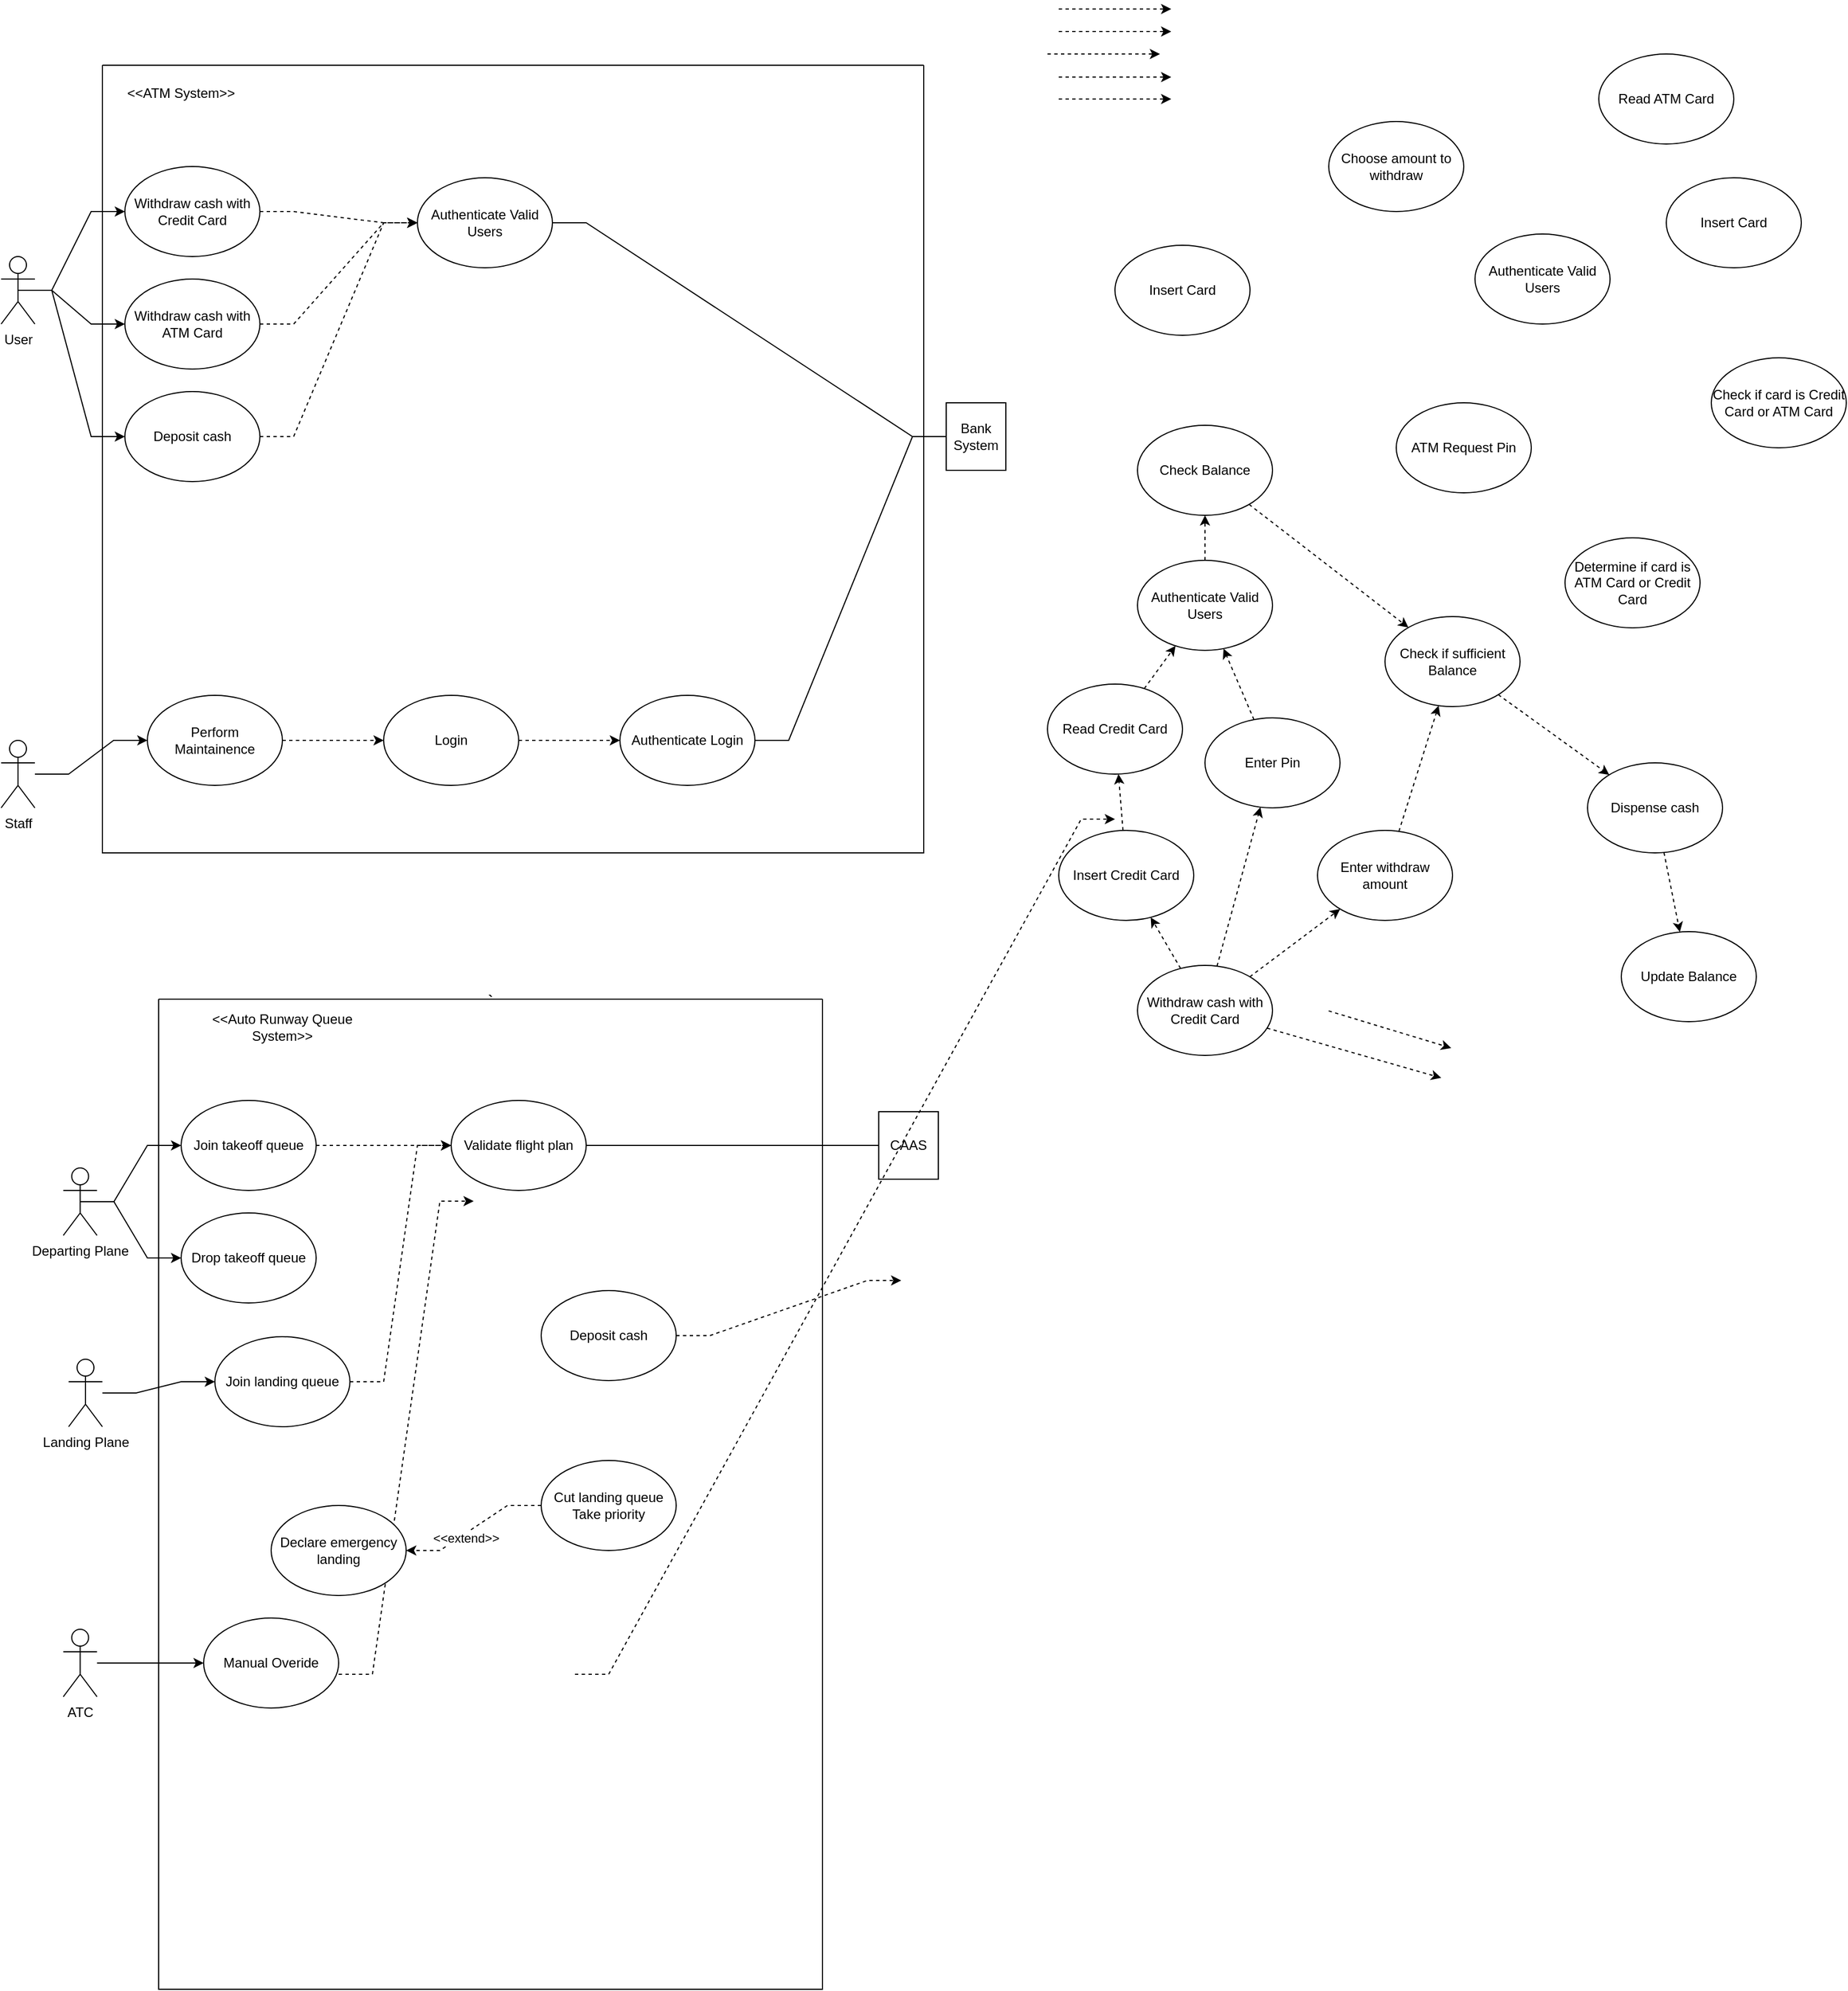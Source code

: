 <mxfile version="24.4.8" type="device">
  <diagram name="Page-1" id="pdoVnyybnCv4D2ovEP3B">
    <mxGraphModel dx="1828" dy="1008" grid="1" gridSize="10" guides="1" tooltips="1" connect="1" arrows="1" fold="1" page="1" pageScale="1" pageWidth="827" pageHeight="1169" math="0" shadow="0">
      <root>
        <mxCell id="0" />
        <mxCell id="1" parent="0" />
        <mxCell id="ruIGcKlg1MBZQRnojcQm-5" value="Dispense cash" style="ellipse;whiteSpace=wrap;html=1;" vertex="1" parent="1">
          <mxGeometry x="1440" y="700" width="120" height="80" as="geometry" />
        </mxCell>
        <mxCell id="ruIGcKlg1MBZQRnojcQm-49" style="edgeStyle=entityRelationEdgeStyle;rounded=0;orthogonalLoop=1;jettySize=auto;html=1;startArrow=none;startFill=0;endArrow=none;endFill=0;" edge="1" parent="1" source="ruIGcKlg1MBZQRnojcQm-8" target="ruIGcKlg1MBZQRnojcQm-38">
          <mxGeometry relative="1" as="geometry" />
        </mxCell>
        <mxCell id="ruIGcKlg1MBZQRnojcQm-8" value="Bank System" style="rounded=0;whiteSpace=wrap;html=1;" vertex="1" parent="1">
          <mxGeometry x="870" y="380" width="53" height="60" as="geometry" />
        </mxCell>
        <mxCell id="ruIGcKlg1MBZQRnojcQm-41" style="edgeStyle=entityRelationEdgeStyle;rounded=0;orthogonalLoop=1;jettySize=auto;html=1;exitX=0.5;exitY=0.5;exitDx=0;exitDy=0;exitPerimeter=0;entryX=0;entryY=0.5;entryDx=0;entryDy=0;" edge="1" parent="1" source="ruIGcKlg1MBZQRnojcQm-10" target="ruIGcKlg1MBZQRnojcQm-30">
          <mxGeometry relative="1" as="geometry">
            <mxPoint x="80" y="360" as="targetPoint" />
          </mxGeometry>
        </mxCell>
        <mxCell id="ruIGcKlg1MBZQRnojcQm-42" style="edgeStyle=entityRelationEdgeStyle;rounded=0;orthogonalLoop=1;jettySize=auto;html=1;exitX=0.5;exitY=0.5;exitDx=0;exitDy=0;exitPerimeter=0;entryX=0;entryY=0.5;entryDx=0;entryDy=0;" edge="1" parent="1" source="ruIGcKlg1MBZQRnojcQm-10" target="ruIGcKlg1MBZQRnojcQm-31">
          <mxGeometry relative="1" as="geometry" />
        </mxCell>
        <mxCell id="ruIGcKlg1MBZQRnojcQm-43" style="edgeStyle=entityRelationEdgeStyle;rounded=0;orthogonalLoop=1;jettySize=auto;html=1;exitX=0.5;exitY=0.5;exitDx=0;exitDy=0;exitPerimeter=0;entryX=0;entryY=0.5;entryDx=0;entryDy=0;" edge="1" parent="1" source="ruIGcKlg1MBZQRnojcQm-10" target="ruIGcKlg1MBZQRnojcQm-16">
          <mxGeometry relative="1" as="geometry">
            <mxPoint x="80" y="600" as="targetPoint" />
          </mxGeometry>
        </mxCell>
        <mxCell id="ruIGcKlg1MBZQRnojcQm-10" value="User" style="shape=umlActor;verticalLabelPosition=bottom;verticalAlign=top;html=1;outlineConnect=0;" vertex="1" parent="1">
          <mxGeometry x="30" y="250" width="30" height="60" as="geometry" />
        </mxCell>
        <mxCell id="ruIGcKlg1MBZQRnojcQm-11" value="Check Balance" style="ellipse;whiteSpace=wrap;html=1;" vertex="1" parent="1">
          <mxGeometry x="1040" y="400" width="120" height="80" as="geometry" />
        </mxCell>
        <mxCell id="ruIGcKlg1MBZQRnojcQm-12" value="Check if sufficient Balance" style="ellipse;whiteSpace=wrap;html=1;" vertex="1" parent="1">
          <mxGeometry x="1260" y="570" width="120" height="80" as="geometry" />
        </mxCell>
        <mxCell id="ruIGcKlg1MBZQRnojcQm-13" value="Choose amount to withdraw" style="ellipse;whiteSpace=wrap;html=1;" vertex="1" parent="1">
          <mxGeometry x="1210" y="130" width="120" height="80" as="geometry" />
        </mxCell>
        <mxCell id="ruIGcKlg1MBZQRnojcQm-15" value="Read ATM Card" style="ellipse;whiteSpace=wrap;html=1;" vertex="1" parent="1">
          <mxGeometry x="1450" y="70" width="120" height="80" as="geometry" />
        </mxCell>
        <mxCell id="ruIGcKlg1MBZQRnojcQm-17" value="Read Credit Card" style="ellipse;whiteSpace=wrap;html=1;" vertex="1" parent="1">
          <mxGeometry x="960" y="630" width="120" height="80" as="geometry" />
        </mxCell>
        <mxCell id="ruIGcKlg1MBZQRnojcQm-18" value="Authenticate Valid Users" style="ellipse;whiteSpace=wrap;html=1;" vertex="1" parent="1">
          <mxGeometry x="1340" y="230" width="120" height="80" as="geometry" />
        </mxCell>
        <mxCell id="ruIGcKlg1MBZQRnojcQm-19" value="Determine if card is ATM Card or Credit Card" style="ellipse;whiteSpace=wrap;html=1;" vertex="1" parent="1">
          <mxGeometry x="1420" y="500" width="120" height="80" as="geometry" />
        </mxCell>
        <mxCell id="ruIGcKlg1MBZQRnojcQm-45" style="edgeStyle=entityRelationEdgeStyle;rounded=0;orthogonalLoop=1;jettySize=auto;html=1;" edge="1" parent="1" source="ruIGcKlg1MBZQRnojcQm-33" target="ruIGcKlg1MBZQRnojcQm-35">
          <mxGeometry relative="1" as="geometry">
            <mxPoint x="80" y="840" as="targetPoint" />
          </mxGeometry>
        </mxCell>
        <mxCell id="ruIGcKlg1MBZQRnojcQm-33" value="Staff" style="shape=umlActor;verticalLabelPosition=bottom;verticalAlign=top;html=1;outlineConnect=0;" vertex="1" parent="1">
          <mxGeometry x="30" y="680" width="30" height="60" as="geometry" />
        </mxCell>
        <mxCell id="ruIGcKlg1MBZQRnojcQm-36" value="" style="endArrow=none;html=1;rounded=0;edgeStyle=entityRelationEdgeStyle;" edge="1" parent="1" source="ruIGcKlg1MBZQRnojcQm-8" target="ruIGcKlg1MBZQRnojcQm-7">
          <mxGeometry width="50" height="50" relative="1" as="geometry">
            <mxPoint x="680" y="500" as="sourcePoint" />
            <mxPoint x="730" y="450" as="targetPoint" />
          </mxGeometry>
        </mxCell>
        <mxCell id="ruIGcKlg1MBZQRnojcQm-60" value="" style="edgeStyle=entityRelationEdgeStyle;rounded=0;orthogonalLoop=1;jettySize=auto;html=1;dashed=1;" edge="1" parent="1">
          <mxGeometry relative="1" as="geometry">
            <mxPoint x="970" y="110" as="sourcePoint" />
            <mxPoint x="1070" y="110" as="targetPoint" />
          </mxGeometry>
        </mxCell>
        <mxCell id="ruIGcKlg1MBZQRnojcQm-63" value="" style="edgeStyle=entityRelationEdgeStyle;rounded=0;orthogonalLoop=1;jettySize=auto;html=1;dashed=1;" edge="1" parent="1">
          <mxGeometry relative="1" as="geometry">
            <mxPoint x="970" y="30" as="sourcePoint" />
            <mxPoint x="1070" y="30" as="targetPoint" />
          </mxGeometry>
        </mxCell>
        <mxCell id="ruIGcKlg1MBZQRnojcQm-64" value="" style="edgeStyle=entityRelationEdgeStyle;rounded=0;orthogonalLoop=1;jettySize=auto;html=1;dashed=1;" edge="1" parent="1">
          <mxGeometry relative="1" as="geometry">
            <mxPoint x="960" y="70" as="sourcePoint" />
            <mxPoint x="1060" y="70" as="targetPoint" />
          </mxGeometry>
        </mxCell>
        <mxCell id="ruIGcKlg1MBZQRnojcQm-67" value="" style="edgeStyle=entityRelationEdgeStyle;rounded=0;orthogonalLoop=1;jettySize=auto;html=1;dashed=1;" edge="1" parent="1">
          <mxGeometry relative="1" as="geometry">
            <mxPoint x="970" y="90.5" as="sourcePoint" />
            <mxPoint x="1070" y="90.5" as="targetPoint" />
          </mxGeometry>
        </mxCell>
        <mxCell id="ruIGcKlg1MBZQRnojcQm-68" value="" style="edgeStyle=entityRelationEdgeStyle;rounded=0;orthogonalLoop=1;jettySize=auto;html=1;dashed=1;" edge="1" parent="1">
          <mxGeometry relative="1" as="geometry">
            <mxPoint x="970" y="50" as="sourcePoint" />
            <mxPoint x="1070" y="50" as="targetPoint" />
          </mxGeometry>
        </mxCell>
        <mxCell id="ruIGcKlg1MBZQRnojcQm-69" value="Update Balance" style="ellipse;whiteSpace=wrap;html=1;" vertex="1" parent="1">
          <mxGeometry x="1470" y="850" width="120" height="80" as="geometry" />
        </mxCell>
        <mxCell id="ruIGcKlg1MBZQRnojcQm-76" value="Insert Card" style="ellipse;whiteSpace=wrap;html=1;" vertex="1" parent="1">
          <mxGeometry x="1020" y="240" width="120" height="80" as="geometry" />
        </mxCell>
        <mxCell id="ruIGcKlg1MBZQRnojcQm-77" value="" style="swimlane;startSize=0;" vertex="1" parent="1">
          <mxGeometry x="120" y="80" width="730" height="700" as="geometry">
            <mxRectangle x="100" y="230" width="50" height="40" as="alternateBounds" />
          </mxGeometry>
        </mxCell>
        <mxCell id="ruIGcKlg1MBZQRnojcQm-34" value="Login" style="ellipse;whiteSpace=wrap;html=1;" vertex="1" parent="ruIGcKlg1MBZQRnojcQm-77">
          <mxGeometry x="250" y="560" width="120" height="80" as="geometry" />
        </mxCell>
        <mxCell id="ruIGcKlg1MBZQRnojcQm-38" value="Authenticate Login" style="ellipse;whiteSpace=wrap;html=1;" vertex="1" parent="ruIGcKlg1MBZQRnojcQm-77">
          <mxGeometry x="460" y="560" width="120" height="80" as="geometry" />
        </mxCell>
        <mxCell id="ruIGcKlg1MBZQRnojcQm-35" value="Perform&lt;div&gt;Maintainence&lt;/div&gt;" style="ellipse;whiteSpace=wrap;html=1;" vertex="1" parent="ruIGcKlg1MBZQRnojcQm-77">
          <mxGeometry x="40" y="560" width="120" height="80" as="geometry" />
        </mxCell>
        <mxCell id="ruIGcKlg1MBZQRnojcQm-16" value="Deposit cash" style="ellipse;whiteSpace=wrap;html=1;" vertex="1" parent="ruIGcKlg1MBZQRnojcQm-77">
          <mxGeometry x="20" y="290" width="120" height="80" as="geometry" />
        </mxCell>
        <mxCell id="ruIGcKlg1MBZQRnojcQm-31" value="Withdraw cash with ATM Card" style="ellipse;whiteSpace=wrap;html=1;" vertex="1" parent="ruIGcKlg1MBZQRnojcQm-77">
          <mxGeometry x="20" y="190" width="120" height="80" as="geometry" />
        </mxCell>
        <mxCell id="ruIGcKlg1MBZQRnojcQm-30" value="Withdraw cash with Credit Card" style="ellipse;whiteSpace=wrap;html=1;" vertex="1" parent="ruIGcKlg1MBZQRnojcQm-77">
          <mxGeometry x="20" y="90" width="120" height="80" as="geometry" />
        </mxCell>
        <mxCell id="ruIGcKlg1MBZQRnojcQm-7" value="Authenticate Valid Users" style="ellipse;whiteSpace=wrap;html=1;" vertex="1" parent="ruIGcKlg1MBZQRnojcQm-77">
          <mxGeometry x="280" y="100" width="120" height="80" as="geometry" />
        </mxCell>
        <mxCell id="ruIGcKlg1MBZQRnojcQm-62" value="" style="edgeStyle=entityRelationEdgeStyle;rounded=0;orthogonalLoop=1;jettySize=auto;html=1;dashed=1;" edge="1" parent="ruIGcKlg1MBZQRnojcQm-77" source="ruIGcKlg1MBZQRnojcQm-30" target="ruIGcKlg1MBZQRnojcQm-7">
          <mxGeometry relative="1" as="geometry">
            <mxPoint x="214" y="100" as="sourcePoint" />
            <mxPoint x="314" y="100" as="targetPoint" />
          </mxGeometry>
        </mxCell>
        <mxCell id="ruIGcKlg1MBZQRnojcQm-73" value="" style="edgeStyle=entityRelationEdgeStyle;rounded=0;orthogonalLoop=1;jettySize=auto;html=1;dashed=1;" edge="1" parent="ruIGcKlg1MBZQRnojcQm-77" source="ruIGcKlg1MBZQRnojcQm-31" target="ruIGcKlg1MBZQRnojcQm-7">
          <mxGeometry relative="1" as="geometry">
            <mxPoint x="220" y="229.5" as="sourcePoint" />
            <mxPoint x="320" y="229.5" as="targetPoint" />
          </mxGeometry>
        </mxCell>
        <mxCell id="ruIGcKlg1MBZQRnojcQm-72" value="" style="edgeStyle=entityRelationEdgeStyle;rounded=0;orthogonalLoop=1;jettySize=auto;html=1;dashed=1;" edge="1" parent="ruIGcKlg1MBZQRnojcQm-77" source="ruIGcKlg1MBZQRnojcQm-16" target="ruIGcKlg1MBZQRnojcQm-7">
          <mxGeometry relative="1" as="geometry">
            <mxPoint x="262" y="289" as="sourcePoint" />
            <mxPoint x="300" y="330" as="targetPoint" />
          </mxGeometry>
        </mxCell>
        <mxCell id="ruIGcKlg1MBZQRnojcQm-78" value="" style="edgeStyle=entityRelationEdgeStyle;rounded=0;orthogonalLoop=1;jettySize=auto;html=1;dashed=1;" edge="1" parent="ruIGcKlg1MBZQRnojcQm-77" source="ruIGcKlg1MBZQRnojcQm-35" target="ruIGcKlg1MBZQRnojcQm-34">
          <mxGeometry relative="1" as="geometry">
            <mxPoint x="180" y="179.5" as="sourcePoint" />
            <mxPoint x="280" y="179.5" as="targetPoint" />
          </mxGeometry>
        </mxCell>
        <mxCell id="ruIGcKlg1MBZQRnojcQm-61" value="" style="edgeStyle=entityRelationEdgeStyle;rounded=0;orthogonalLoop=1;jettySize=auto;html=1;dashed=1;" edge="1" parent="ruIGcKlg1MBZQRnojcQm-77" source="ruIGcKlg1MBZQRnojcQm-34" target="ruIGcKlg1MBZQRnojcQm-38">
          <mxGeometry relative="1" as="geometry">
            <mxPoint x="750" y="-160" as="sourcePoint" />
            <mxPoint x="850" y="-160" as="targetPoint" />
          </mxGeometry>
        </mxCell>
        <mxCell id="ruIGcKlg1MBZQRnojcQm-9" value="&amp;lt;&amp;lt;ATM System&amp;gt;&amp;gt;" style="text;html=1;align=center;verticalAlign=middle;whiteSpace=wrap;rounded=0;" vertex="1" parent="ruIGcKlg1MBZQRnojcQm-77">
          <mxGeometry x="20" y="10" width="100" height="30" as="geometry" />
        </mxCell>
        <mxCell id="ruIGcKlg1MBZQRnojcQm-6" value="Insert Card" style="ellipse;whiteSpace=wrap;html=1;" vertex="1" parent="1">
          <mxGeometry x="1510" y="180" width="120" height="80" as="geometry" />
        </mxCell>
        <mxCell id="ruIGcKlg1MBZQRnojcQm-82" value="ATM Request Pin" style="ellipse;whiteSpace=wrap;html=1;" vertex="1" parent="1">
          <mxGeometry x="1270" y="380" width="120" height="80" as="geometry" />
        </mxCell>
        <mxCell id="ruIGcKlg1MBZQRnojcQm-83" value="Check if card is Credit Card or ATM Card" style="ellipse;whiteSpace=wrap;html=1;" vertex="1" parent="1">
          <mxGeometry x="1550" y="340" width="120" height="80" as="geometry" />
        </mxCell>
        <mxCell id="ruIGcKlg1MBZQRnojcQm-84" value="Withdraw cash with Credit Card" style="ellipse;whiteSpace=wrap;html=1;" vertex="1" parent="1">
          <mxGeometry x="1040" y="880" width="120" height="80" as="geometry" />
        </mxCell>
        <mxCell id="ruIGcKlg1MBZQRnojcQm-85" value="Insert Credit Card" style="ellipse;whiteSpace=wrap;html=1;" vertex="1" parent="1">
          <mxGeometry x="970" y="760" width="120" height="80" as="geometry" />
        </mxCell>
        <mxCell id="ruIGcKlg1MBZQRnojcQm-86" value="Enter Pin" style="ellipse;whiteSpace=wrap;html=1;" vertex="1" parent="1">
          <mxGeometry x="1100" y="660" width="120" height="80" as="geometry" />
        </mxCell>
        <mxCell id="ruIGcKlg1MBZQRnojcQm-88" value="" style="rounded=0;orthogonalLoop=1;jettySize=auto;html=1;dashed=1;" edge="1" parent="1" source="ruIGcKlg1MBZQRnojcQm-84" target="ruIGcKlg1MBZQRnojcQm-85">
          <mxGeometry relative="1" as="geometry">
            <mxPoint x="1030" y="810" as="sourcePoint" />
            <mxPoint x="1130" y="810" as="targetPoint" />
          </mxGeometry>
        </mxCell>
        <mxCell id="ruIGcKlg1MBZQRnojcQm-89" value="" style="rounded=0;orthogonalLoop=1;jettySize=auto;html=1;dashed=1;" edge="1" parent="1" source="ruIGcKlg1MBZQRnojcQm-84" target="ruIGcKlg1MBZQRnojcQm-86">
          <mxGeometry relative="1" as="geometry">
            <mxPoint x="1110.91" y="817.92" as="sourcePoint" />
            <mxPoint x="1048.91" y="761.92" as="targetPoint" />
          </mxGeometry>
        </mxCell>
        <mxCell id="ruIGcKlg1MBZQRnojcQm-90" value="" style="rounded=0;orthogonalLoop=1;jettySize=auto;html=1;dashed=1;" edge="1" parent="1" source="ruIGcKlg1MBZQRnojcQm-96" target="ruIGcKlg1MBZQRnojcQm-11">
          <mxGeometry relative="1" as="geometry">
            <mxPoint x="1170" y="800" as="sourcePoint" />
            <mxPoint x="1210" y="700" as="targetPoint" />
          </mxGeometry>
        </mxCell>
        <mxCell id="ruIGcKlg1MBZQRnojcQm-91" value="" style="rounded=0;orthogonalLoop=1;jettySize=auto;html=1;dashed=1;" edge="1" parent="1" source="ruIGcKlg1MBZQRnojcQm-11" target="ruIGcKlg1MBZQRnojcQm-12">
          <mxGeometry relative="1" as="geometry">
            <mxPoint x="1202" y="878" as="sourcePoint" />
            <mxPoint x="1140" y="822" as="targetPoint" />
          </mxGeometry>
        </mxCell>
        <mxCell id="ruIGcKlg1MBZQRnojcQm-92" value="" style="rounded=0;orthogonalLoop=1;jettySize=auto;html=1;dashed=1;" edge="1" parent="1" source="ruIGcKlg1MBZQRnojcQm-84" target="ruIGcKlg1MBZQRnojcQm-99">
          <mxGeometry relative="1" as="geometry">
            <mxPoint x="1231" y="956" as="sourcePoint" />
            <mxPoint x="1169" y="900" as="targetPoint" />
          </mxGeometry>
        </mxCell>
        <mxCell id="ruIGcKlg1MBZQRnojcQm-93" value="" style="rounded=0;orthogonalLoop=1;jettySize=auto;html=1;dashed=1;" edge="1" parent="1" source="ruIGcKlg1MBZQRnojcQm-99" target="ruIGcKlg1MBZQRnojcQm-12">
          <mxGeometry relative="1" as="geometry">
            <mxPoint x="1212" y="1006" as="sourcePoint" />
            <mxPoint x="1150" y="950" as="targetPoint" />
          </mxGeometry>
        </mxCell>
        <mxCell id="ruIGcKlg1MBZQRnojcQm-94" value="" style="rounded=0;orthogonalLoop=1;jettySize=auto;html=1;dashed=1;" edge="1" parent="1" source="ruIGcKlg1MBZQRnojcQm-84">
          <mxGeometry relative="1" as="geometry">
            <mxPoint x="1172" y="1026" as="sourcePoint" />
            <mxPoint x="1310" y="980" as="targetPoint" />
          </mxGeometry>
        </mxCell>
        <mxCell id="ruIGcKlg1MBZQRnojcQm-95" value="" style="rounded=0;orthogonalLoop=1;jettySize=auto;html=1;dashed=1;" edge="1" parent="1" source="ruIGcKlg1MBZQRnojcQm-85" target="ruIGcKlg1MBZQRnojcQm-17">
          <mxGeometry relative="1" as="geometry">
            <mxPoint x="1106" y="764" as="sourcePoint" />
            <mxPoint x="1210" y="620" as="targetPoint" />
          </mxGeometry>
        </mxCell>
        <mxCell id="ruIGcKlg1MBZQRnojcQm-96" value="Authenticate Valid Users" style="ellipse;whiteSpace=wrap;html=1;" vertex="1" parent="1">
          <mxGeometry x="1040" y="520" width="120" height="80" as="geometry" />
        </mxCell>
        <mxCell id="ruIGcKlg1MBZQRnojcQm-97" value="" style="rounded=0;orthogonalLoop=1;jettySize=auto;html=1;dashed=1;" edge="1" parent="1" source="ruIGcKlg1MBZQRnojcQm-17" target="ruIGcKlg1MBZQRnojcQm-96">
          <mxGeometry relative="1" as="geometry">
            <mxPoint x="1140.06" y="740.07" as="sourcePoint" />
            <mxPoint x="1244.06" y="596.07" as="targetPoint" />
          </mxGeometry>
        </mxCell>
        <mxCell id="ruIGcKlg1MBZQRnojcQm-98" value="" style="rounded=0;orthogonalLoop=1;jettySize=auto;html=1;dashed=1;" edge="1" parent="1" source="ruIGcKlg1MBZQRnojcQm-86" target="ruIGcKlg1MBZQRnojcQm-96">
          <mxGeometry relative="1" as="geometry">
            <mxPoint x="1210" y="729.0" as="sourcePoint" />
            <mxPoint x="1314" y="585.0" as="targetPoint" />
          </mxGeometry>
        </mxCell>
        <mxCell id="ruIGcKlg1MBZQRnojcQm-99" value="Enter withdraw amount" style="ellipse;whiteSpace=wrap;html=1;" vertex="1" parent="1">
          <mxGeometry x="1200" y="760" width="120" height="80" as="geometry" />
        </mxCell>
        <mxCell id="ruIGcKlg1MBZQRnojcQm-102" value="" style="rounded=0;orthogonalLoop=1;jettySize=auto;html=1;dashed=1;" edge="1" parent="1">
          <mxGeometry relative="1" as="geometry">
            <mxPoint x="1209.88" y="920.44" as="sourcePoint" />
            <mxPoint x="1318.88" y="953.44" as="targetPoint" />
          </mxGeometry>
        </mxCell>
        <mxCell id="ruIGcKlg1MBZQRnojcQm-103" value="" style="rounded=0;orthogonalLoop=1;jettySize=auto;html=1;dashed=1;" edge="1" parent="1" source="ruIGcKlg1MBZQRnojcQm-5" target="ruIGcKlg1MBZQRnojcQm-69">
          <mxGeometry relative="1" as="geometry">
            <mxPoint x="1301" y="903.5" as="sourcePoint" />
            <mxPoint x="1410" y="936.5" as="targetPoint" />
          </mxGeometry>
        </mxCell>
        <mxCell id="ruIGcKlg1MBZQRnojcQm-104" value="" style="rounded=0;orthogonalLoop=1;jettySize=auto;html=1;dashed=1;" edge="1" parent="1" source="ruIGcKlg1MBZQRnojcQm-12" target="ruIGcKlg1MBZQRnojcQm-5">
          <mxGeometry relative="1" as="geometry">
            <mxPoint x="1311" y="930" as="sourcePoint" />
            <mxPoint x="1420" y="963" as="targetPoint" />
          </mxGeometry>
        </mxCell>
        <mxCell id="ruIGcKlg1MBZQRnojcQm-106" value="CAAS" style="rounded=0;whiteSpace=wrap;html=1;" vertex="1" parent="1">
          <mxGeometry x="810" y="1010" width="53" height="60" as="geometry" />
        </mxCell>
        <mxCell id="ruIGcKlg1MBZQRnojcQm-107" style="edgeStyle=entityRelationEdgeStyle;rounded=0;orthogonalLoop=1;jettySize=auto;html=1;exitX=0.5;exitY=0.5;exitDx=0;exitDy=0;exitPerimeter=0;entryX=0;entryY=0.5;entryDx=0;entryDy=0;" edge="1" source="ruIGcKlg1MBZQRnojcQm-110" target="ruIGcKlg1MBZQRnojcQm-120" parent="1">
          <mxGeometry relative="1" as="geometry">
            <mxPoint x="135.25" y="1170" as="targetPoint" />
          </mxGeometry>
        </mxCell>
        <mxCell id="ruIGcKlg1MBZQRnojcQm-108" style="edgeStyle=entityRelationEdgeStyle;rounded=0;orthogonalLoop=1;jettySize=auto;html=1;exitX=0.5;exitY=0.5;exitDx=0;exitDy=0;exitPerimeter=0;entryX=0;entryY=0.5;entryDx=0;entryDy=0;" edge="1" source="ruIGcKlg1MBZQRnojcQm-110" target="ruIGcKlg1MBZQRnojcQm-119" parent="1">
          <mxGeometry relative="1" as="geometry" />
        </mxCell>
        <mxCell id="ruIGcKlg1MBZQRnojcQm-110" value="Departing Plane" style="shape=umlActor;verticalLabelPosition=bottom;verticalAlign=top;html=1;outlineConnect=0;" vertex="1" parent="1">
          <mxGeometry x="85.25" y="1060" width="30" height="60" as="geometry" />
        </mxCell>
        <mxCell id="ruIGcKlg1MBZQRnojcQm-113" value="" style="endArrow=none;html=1;rounded=0;edgeStyle=entityRelationEdgeStyle;" edge="1" source="ruIGcKlg1MBZQRnojcQm-106" target="ruIGcKlg1MBZQRnojcQm-121" parent="1">
          <mxGeometry width="50" height="50" relative="1" as="geometry">
            <mxPoint x="735.25" y="1310" as="sourcePoint" />
            <mxPoint x="785.25" y="1260" as="targetPoint" />
          </mxGeometry>
        </mxCell>
        <mxCell id="ruIGcKlg1MBZQRnojcQm-114" value="`" style="swimlane;startSize=0;" vertex="1" parent="1">
          <mxGeometry x="170" y="910" width="590" height="880" as="geometry">
            <mxRectangle x="100" y="230" width="50" height="40" as="alternateBounds" />
          </mxGeometry>
        </mxCell>
        <mxCell id="ruIGcKlg1MBZQRnojcQm-118" value="Deposit cash" style="ellipse;whiteSpace=wrap;html=1;" vertex="1" parent="ruIGcKlg1MBZQRnojcQm-114">
          <mxGeometry x="340" y="259" width="120" height="80" as="geometry" />
        </mxCell>
        <mxCell id="ruIGcKlg1MBZQRnojcQm-119" value="Drop takeoff queue" style="ellipse;whiteSpace=wrap;html=1;" vertex="1" parent="ruIGcKlg1MBZQRnojcQm-114">
          <mxGeometry x="20" y="190" width="120" height="80" as="geometry" />
        </mxCell>
        <mxCell id="ruIGcKlg1MBZQRnojcQm-120" value="Join takeoff queue" style="ellipse;whiteSpace=wrap;html=1;" vertex="1" parent="ruIGcKlg1MBZQRnojcQm-114">
          <mxGeometry x="20" y="90" width="120" height="80" as="geometry" />
        </mxCell>
        <mxCell id="ruIGcKlg1MBZQRnojcQm-121" value="Validate flight plan" style="ellipse;whiteSpace=wrap;html=1;" vertex="1" parent="ruIGcKlg1MBZQRnojcQm-114">
          <mxGeometry x="260" y="90" width="120" height="80" as="geometry" />
        </mxCell>
        <mxCell id="ruIGcKlg1MBZQRnojcQm-122" value="" style="edgeStyle=entityRelationEdgeStyle;rounded=0;orthogonalLoop=1;jettySize=auto;html=1;dashed=1;" edge="1" parent="ruIGcKlg1MBZQRnojcQm-114" source="ruIGcKlg1MBZQRnojcQm-120" target="ruIGcKlg1MBZQRnojcQm-121">
          <mxGeometry relative="1" as="geometry">
            <mxPoint x="214" y="100" as="sourcePoint" />
            <mxPoint x="314" y="100" as="targetPoint" />
          </mxGeometry>
        </mxCell>
        <mxCell id="ruIGcKlg1MBZQRnojcQm-124" value="" style="edgeStyle=entityRelationEdgeStyle;rounded=0;orthogonalLoop=1;jettySize=auto;html=1;dashed=1;" edge="1" parent="ruIGcKlg1MBZQRnojcQm-114" source="ruIGcKlg1MBZQRnojcQm-118">
          <mxGeometry relative="1" as="geometry">
            <mxPoint x="262" y="289" as="sourcePoint" />
            <mxPoint x="660" y="250" as="targetPoint" />
          </mxGeometry>
        </mxCell>
        <mxCell id="ruIGcKlg1MBZQRnojcQm-125" value="" style="edgeStyle=entityRelationEdgeStyle;rounded=0;orthogonalLoop=1;jettySize=auto;html=1;dashed=1;" edge="1" parent="ruIGcKlg1MBZQRnojcQm-114" target="ruIGcKlg1MBZQRnojcQm-115">
          <mxGeometry relative="1" as="geometry">
            <mxPoint x="160" y="600.0" as="sourcePoint" />
            <mxPoint x="280" y="179.5" as="targetPoint" />
          </mxGeometry>
        </mxCell>
        <mxCell id="ruIGcKlg1MBZQRnojcQm-126" value="" style="edgeStyle=entityRelationEdgeStyle;rounded=0;orthogonalLoop=1;jettySize=auto;html=1;dashed=1;" edge="1" parent="ruIGcKlg1MBZQRnojcQm-114" target="ruIGcKlg1MBZQRnojcQm-116">
          <mxGeometry relative="1" as="geometry">
            <mxPoint x="370" y="600.0" as="sourcePoint" />
            <mxPoint x="850" y="-160" as="targetPoint" />
          </mxGeometry>
        </mxCell>
        <mxCell id="ruIGcKlg1MBZQRnojcQm-127" value="&amp;lt;&amp;lt;Auto Runway Queue System&amp;gt;&amp;gt;" style="text;html=1;align=center;verticalAlign=middle;whiteSpace=wrap;rounded=0;" vertex="1" parent="ruIGcKlg1MBZQRnojcQm-114">
          <mxGeometry x="20" y="10" width="180" height="30" as="geometry" />
        </mxCell>
        <mxCell id="ruIGcKlg1MBZQRnojcQm-130" value="Join landing queue" style="ellipse;whiteSpace=wrap;html=1;" vertex="1" parent="ruIGcKlg1MBZQRnojcQm-114">
          <mxGeometry x="50" y="300" width="120" height="80" as="geometry" />
        </mxCell>
        <mxCell id="ruIGcKlg1MBZQRnojcQm-132" value="" style="edgeStyle=entityRelationEdgeStyle;rounded=0;orthogonalLoop=1;jettySize=auto;html=1;dashed=1;" edge="1" parent="ruIGcKlg1MBZQRnojcQm-114" source="ruIGcKlg1MBZQRnojcQm-130" target="ruIGcKlg1MBZQRnojcQm-121">
          <mxGeometry relative="1" as="geometry">
            <mxPoint x="230" y="440" as="sourcePoint" />
            <mxPoint x="350" y="440" as="targetPoint" />
          </mxGeometry>
        </mxCell>
        <mxCell id="ruIGcKlg1MBZQRnojcQm-134" value="Declare emergency landing" style="ellipse;whiteSpace=wrap;html=1;" vertex="1" parent="ruIGcKlg1MBZQRnojcQm-114">
          <mxGeometry x="100" y="450" width="120" height="80" as="geometry" />
        </mxCell>
        <mxCell id="ruIGcKlg1MBZQRnojcQm-141" value="Cut landing queue&lt;br&gt;Take priority" style="ellipse;whiteSpace=wrap;html=1;" vertex="1" parent="ruIGcKlg1MBZQRnojcQm-114">
          <mxGeometry x="340" y="410" width="120" height="80" as="geometry" />
        </mxCell>
        <mxCell id="ruIGcKlg1MBZQRnojcQm-143" value="" style="edgeStyle=entityRelationEdgeStyle;rounded=0;orthogonalLoop=1;jettySize=auto;html=1;dashed=1;" edge="1" parent="ruIGcKlg1MBZQRnojcQm-114" source="ruIGcKlg1MBZQRnojcQm-141" target="ruIGcKlg1MBZQRnojcQm-134">
          <mxGeometry relative="1" as="geometry">
            <mxPoint x="430" y="409" as="sourcePoint" />
            <mxPoint x="630" y="360" as="targetPoint" />
          </mxGeometry>
        </mxCell>
        <mxCell id="ruIGcKlg1MBZQRnojcQm-144" value="&amp;lt;&amp;lt;extend&amp;gt;&amp;gt;" style="edgeLabel;html=1;align=center;verticalAlign=middle;resizable=0;points=[];" vertex="1" connectable="0" parent="ruIGcKlg1MBZQRnojcQm-143">
          <mxGeometry x="0.163" y="3" relative="1" as="geometry">
            <mxPoint as="offset" />
          </mxGeometry>
        </mxCell>
        <mxCell id="ruIGcKlg1MBZQRnojcQm-137" value="Manual Overide" style="ellipse;whiteSpace=wrap;html=1;" vertex="1" parent="ruIGcKlg1MBZQRnojcQm-114">
          <mxGeometry x="40" y="550" width="120" height="80" as="geometry" />
        </mxCell>
        <mxCell id="ruIGcKlg1MBZQRnojcQm-139" value="ATC" style="shape=umlActor;verticalLabelPosition=bottom;verticalAlign=top;html=1;outlineConnect=0;" vertex="1" parent="ruIGcKlg1MBZQRnojcQm-114">
          <mxGeometry x="-84.75" y="560" width="30" height="60" as="geometry" />
        </mxCell>
        <mxCell id="ruIGcKlg1MBZQRnojcQm-140" style="edgeStyle=entityRelationEdgeStyle;rounded=0;orthogonalLoop=1;jettySize=auto;html=1;" edge="1" parent="ruIGcKlg1MBZQRnojcQm-114" source="ruIGcKlg1MBZQRnojcQm-139" target="ruIGcKlg1MBZQRnojcQm-137">
          <mxGeometry relative="1" as="geometry">
            <mxPoint x="64.75" y="650" as="targetPoint" />
            <mxPoint x="-30.25" y="580" as="sourcePoint" />
          </mxGeometry>
        </mxCell>
        <mxCell id="ruIGcKlg1MBZQRnojcQm-129" value="Landing Plane" style="shape=umlActor;verticalLabelPosition=bottom;verticalAlign=top;html=1;outlineConnect=0;" vertex="1" parent="1">
          <mxGeometry x="90" y="1230" width="30" height="60" as="geometry" />
        </mxCell>
        <mxCell id="ruIGcKlg1MBZQRnojcQm-133" style="edgeStyle=entityRelationEdgeStyle;rounded=0;orthogonalLoop=1;jettySize=auto;html=1;" edge="1" parent="1" source="ruIGcKlg1MBZQRnojcQm-129" target="ruIGcKlg1MBZQRnojcQm-130">
          <mxGeometry relative="1" as="geometry">
            <mxPoint x="139.75" y="1370" as="targetPoint" />
            <mxPoint x="39.75" y="1220" as="sourcePoint" />
          </mxGeometry>
        </mxCell>
      </root>
    </mxGraphModel>
  </diagram>
</mxfile>
